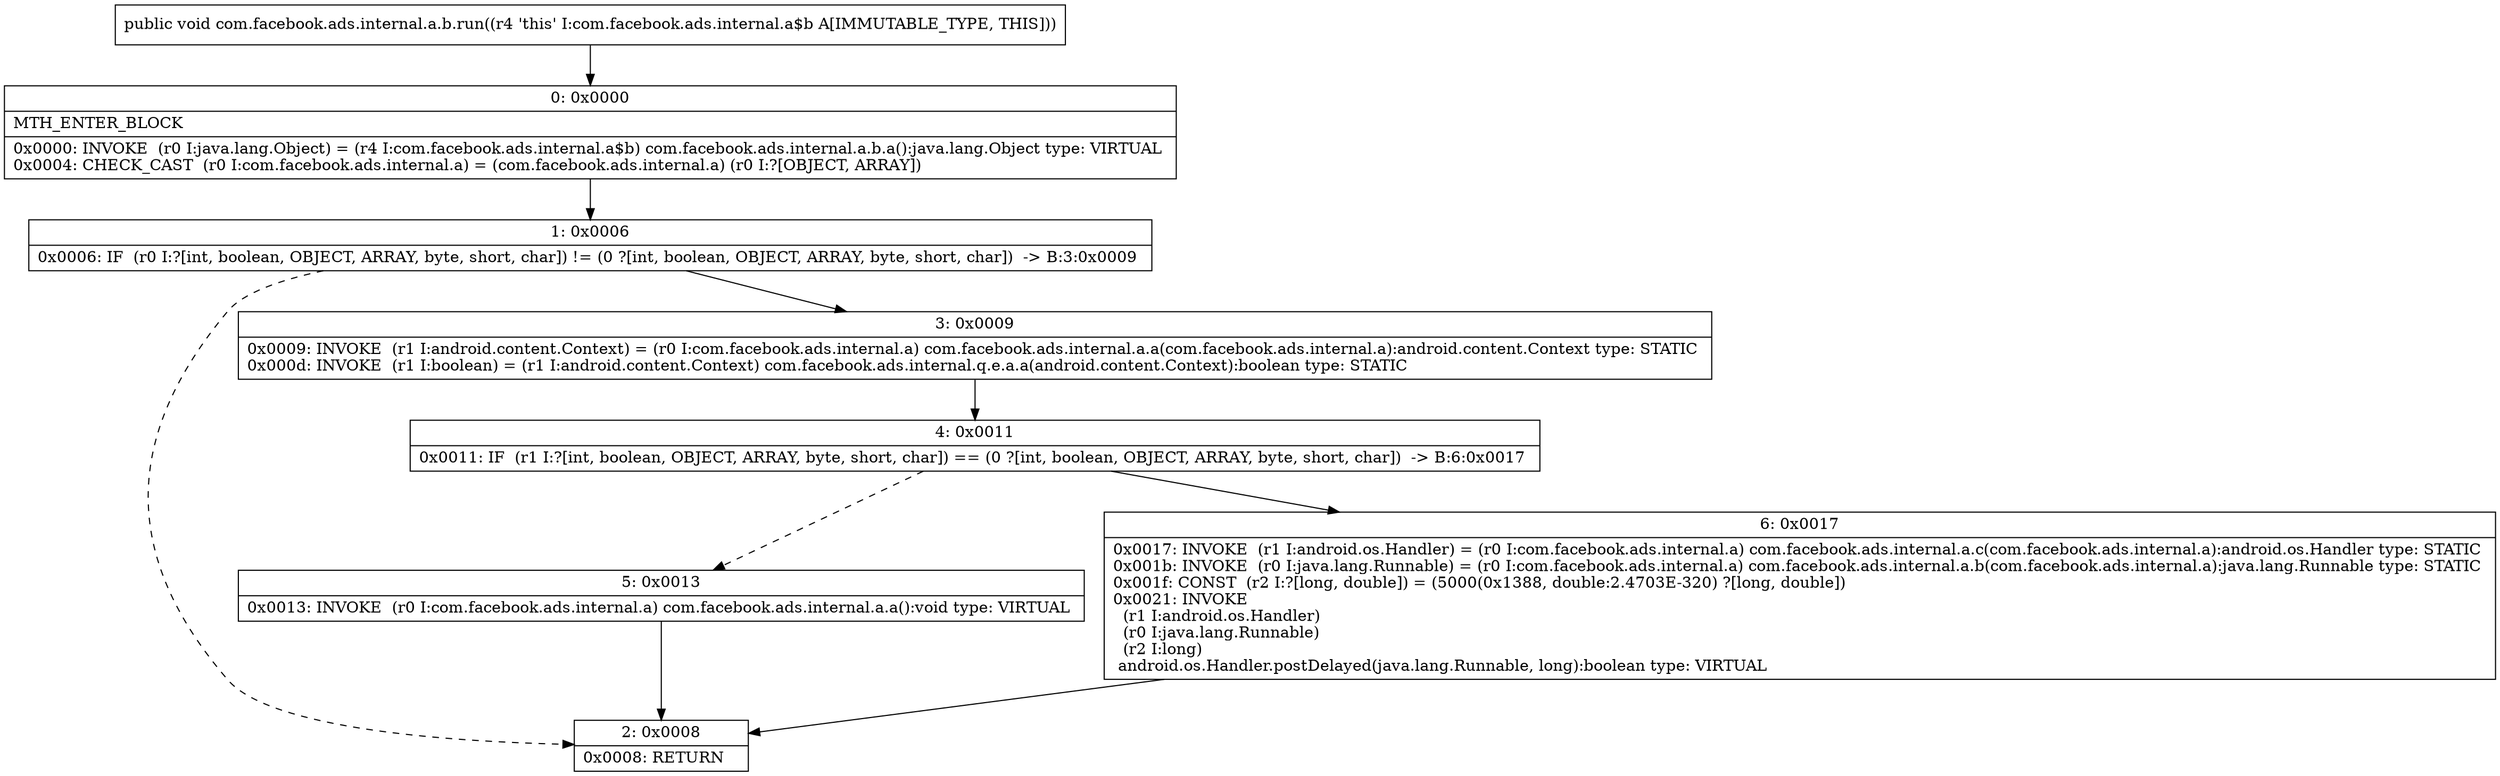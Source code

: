 digraph "CFG forcom.facebook.ads.internal.a.b.run()V" {
Node_0 [shape=record,label="{0\:\ 0x0000|MTH_ENTER_BLOCK\l|0x0000: INVOKE  (r0 I:java.lang.Object) = (r4 I:com.facebook.ads.internal.a$b) com.facebook.ads.internal.a.b.a():java.lang.Object type: VIRTUAL \l0x0004: CHECK_CAST  (r0 I:com.facebook.ads.internal.a) = (com.facebook.ads.internal.a) (r0 I:?[OBJECT, ARRAY]) \l}"];
Node_1 [shape=record,label="{1\:\ 0x0006|0x0006: IF  (r0 I:?[int, boolean, OBJECT, ARRAY, byte, short, char]) != (0 ?[int, boolean, OBJECT, ARRAY, byte, short, char])  \-\> B:3:0x0009 \l}"];
Node_2 [shape=record,label="{2\:\ 0x0008|0x0008: RETURN   \l}"];
Node_3 [shape=record,label="{3\:\ 0x0009|0x0009: INVOKE  (r1 I:android.content.Context) = (r0 I:com.facebook.ads.internal.a) com.facebook.ads.internal.a.a(com.facebook.ads.internal.a):android.content.Context type: STATIC \l0x000d: INVOKE  (r1 I:boolean) = (r1 I:android.content.Context) com.facebook.ads.internal.q.e.a.a(android.content.Context):boolean type: STATIC \l}"];
Node_4 [shape=record,label="{4\:\ 0x0011|0x0011: IF  (r1 I:?[int, boolean, OBJECT, ARRAY, byte, short, char]) == (0 ?[int, boolean, OBJECT, ARRAY, byte, short, char])  \-\> B:6:0x0017 \l}"];
Node_5 [shape=record,label="{5\:\ 0x0013|0x0013: INVOKE  (r0 I:com.facebook.ads.internal.a) com.facebook.ads.internal.a.a():void type: VIRTUAL \l}"];
Node_6 [shape=record,label="{6\:\ 0x0017|0x0017: INVOKE  (r1 I:android.os.Handler) = (r0 I:com.facebook.ads.internal.a) com.facebook.ads.internal.a.c(com.facebook.ads.internal.a):android.os.Handler type: STATIC \l0x001b: INVOKE  (r0 I:java.lang.Runnable) = (r0 I:com.facebook.ads.internal.a) com.facebook.ads.internal.a.b(com.facebook.ads.internal.a):java.lang.Runnable type: STATIC \l0x001f: CONST  (r2 I:?[long, double]) = (5000(0x1388, double:2.4703E\-320) ?[long, double]) \l0x0021: INVOKE  \l  (r1 I:android.os.Handler)\l  (r0 I:java.lang.Runnable)\l  (r2 I:long)\l android.os.Handler.postDelayed(java.lang.Runnable, long):boolean type: VIRTUAL \l}"];
MethodNode[shape=record,label="{public void com.facebook.ads.internal.a.b.run((r4 'this' I:com.facebook.ads.internal.a$b A[IMMUTABLE_TYPE, THIS])) }"];
MethodNode -> Node_0;
Node_0 -> Node_1;
Node_1 -> Node_2[style=dashed];
Node_1 -> Node_3;
Node_3 -> Node_4;
Node_4 -> Node_5[style=dashed];
Node_4 -> Node_6;
Node_5 -> Node_2;
Node_6 -> Node_2;
}

